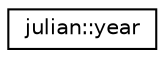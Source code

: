 digraph "Graphical Class Hierarchy"
{
 // LATEX_PDF_SIZE
  edge [fontname="Helvetica",fontsize="10",labelfontname="Helvetica",labelfontsize="10"];
  node [fontname="Helvetica",fontsize="10",shape=record];
  rankdir="LR";
  Node0 [label="julian::year",height=0.2,width=0.4,color="black", fillcolor="white", style="filled",URL="$classjulian_1_1year.html",tooltip=" "];
}

